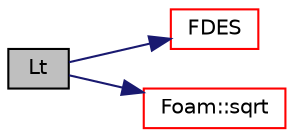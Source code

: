 digraph "Lt"
{
  bgcolor="transparent";
  edge [fontname="Helvetica",fontsize="10",labelfontname="Helvetica",labelfontsize="10"];
  node [fontname="Helvetica",fontsize="10",shape=record];
  rankdir="LR";
  Node9 [label="Lt",height=0.2,width=0.4,color="black", fillcolor="grey75", style="filled", fontcolor="black"];
  Node9 -> Node10 [color="midnightblue",fontsize="10",style="solid",fontname="Helvetica"];
  Node10 [label="FDES",height=0.2,width=0.4,color="red",URL="$a32221.html#a7438c5e81de0409050b1f8be268464fd",tooltip="The DES dissipation-rate multiplier with options zonal filtering. "];
  Node9 -> Node63 [color="midnightblue",fontsize="10",style="solid",fontname="Helvetica"];
  Node63 [label="Foam::sqrt",height=0.2,width=0.4,color="red",URL="$a21851.html#a8616bd62eebf2342a80222fecb1bda71"];
}
